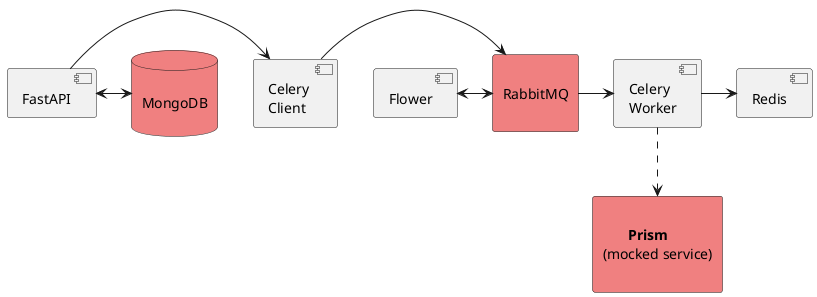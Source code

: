 @startuml

' left to right direction
top to bottom direction

agent "\nRabbitMQ\n" as RabbitMQ
agent "\n       <B>Prism\n(mocked service)\n" as prism
skinparam agentbackgroundColor LightCoral

[Flower]
[FastAPI]
[Celery \nWorker] as Celery_Worker
[Celery \nClient] as Celery_client
[Redis] as Redis
database "\nMongoDB\n" as DB #LightCoral


FastAPI -> Celery_client
Celery_client -> RabbitMQ
RabbitMQ -> Celery_Worker
Celery_Worker -> Redis
FastAPI <-> DB
Celery_Worker .-> prism
Flower <-> RabbitMQ


@enduml
